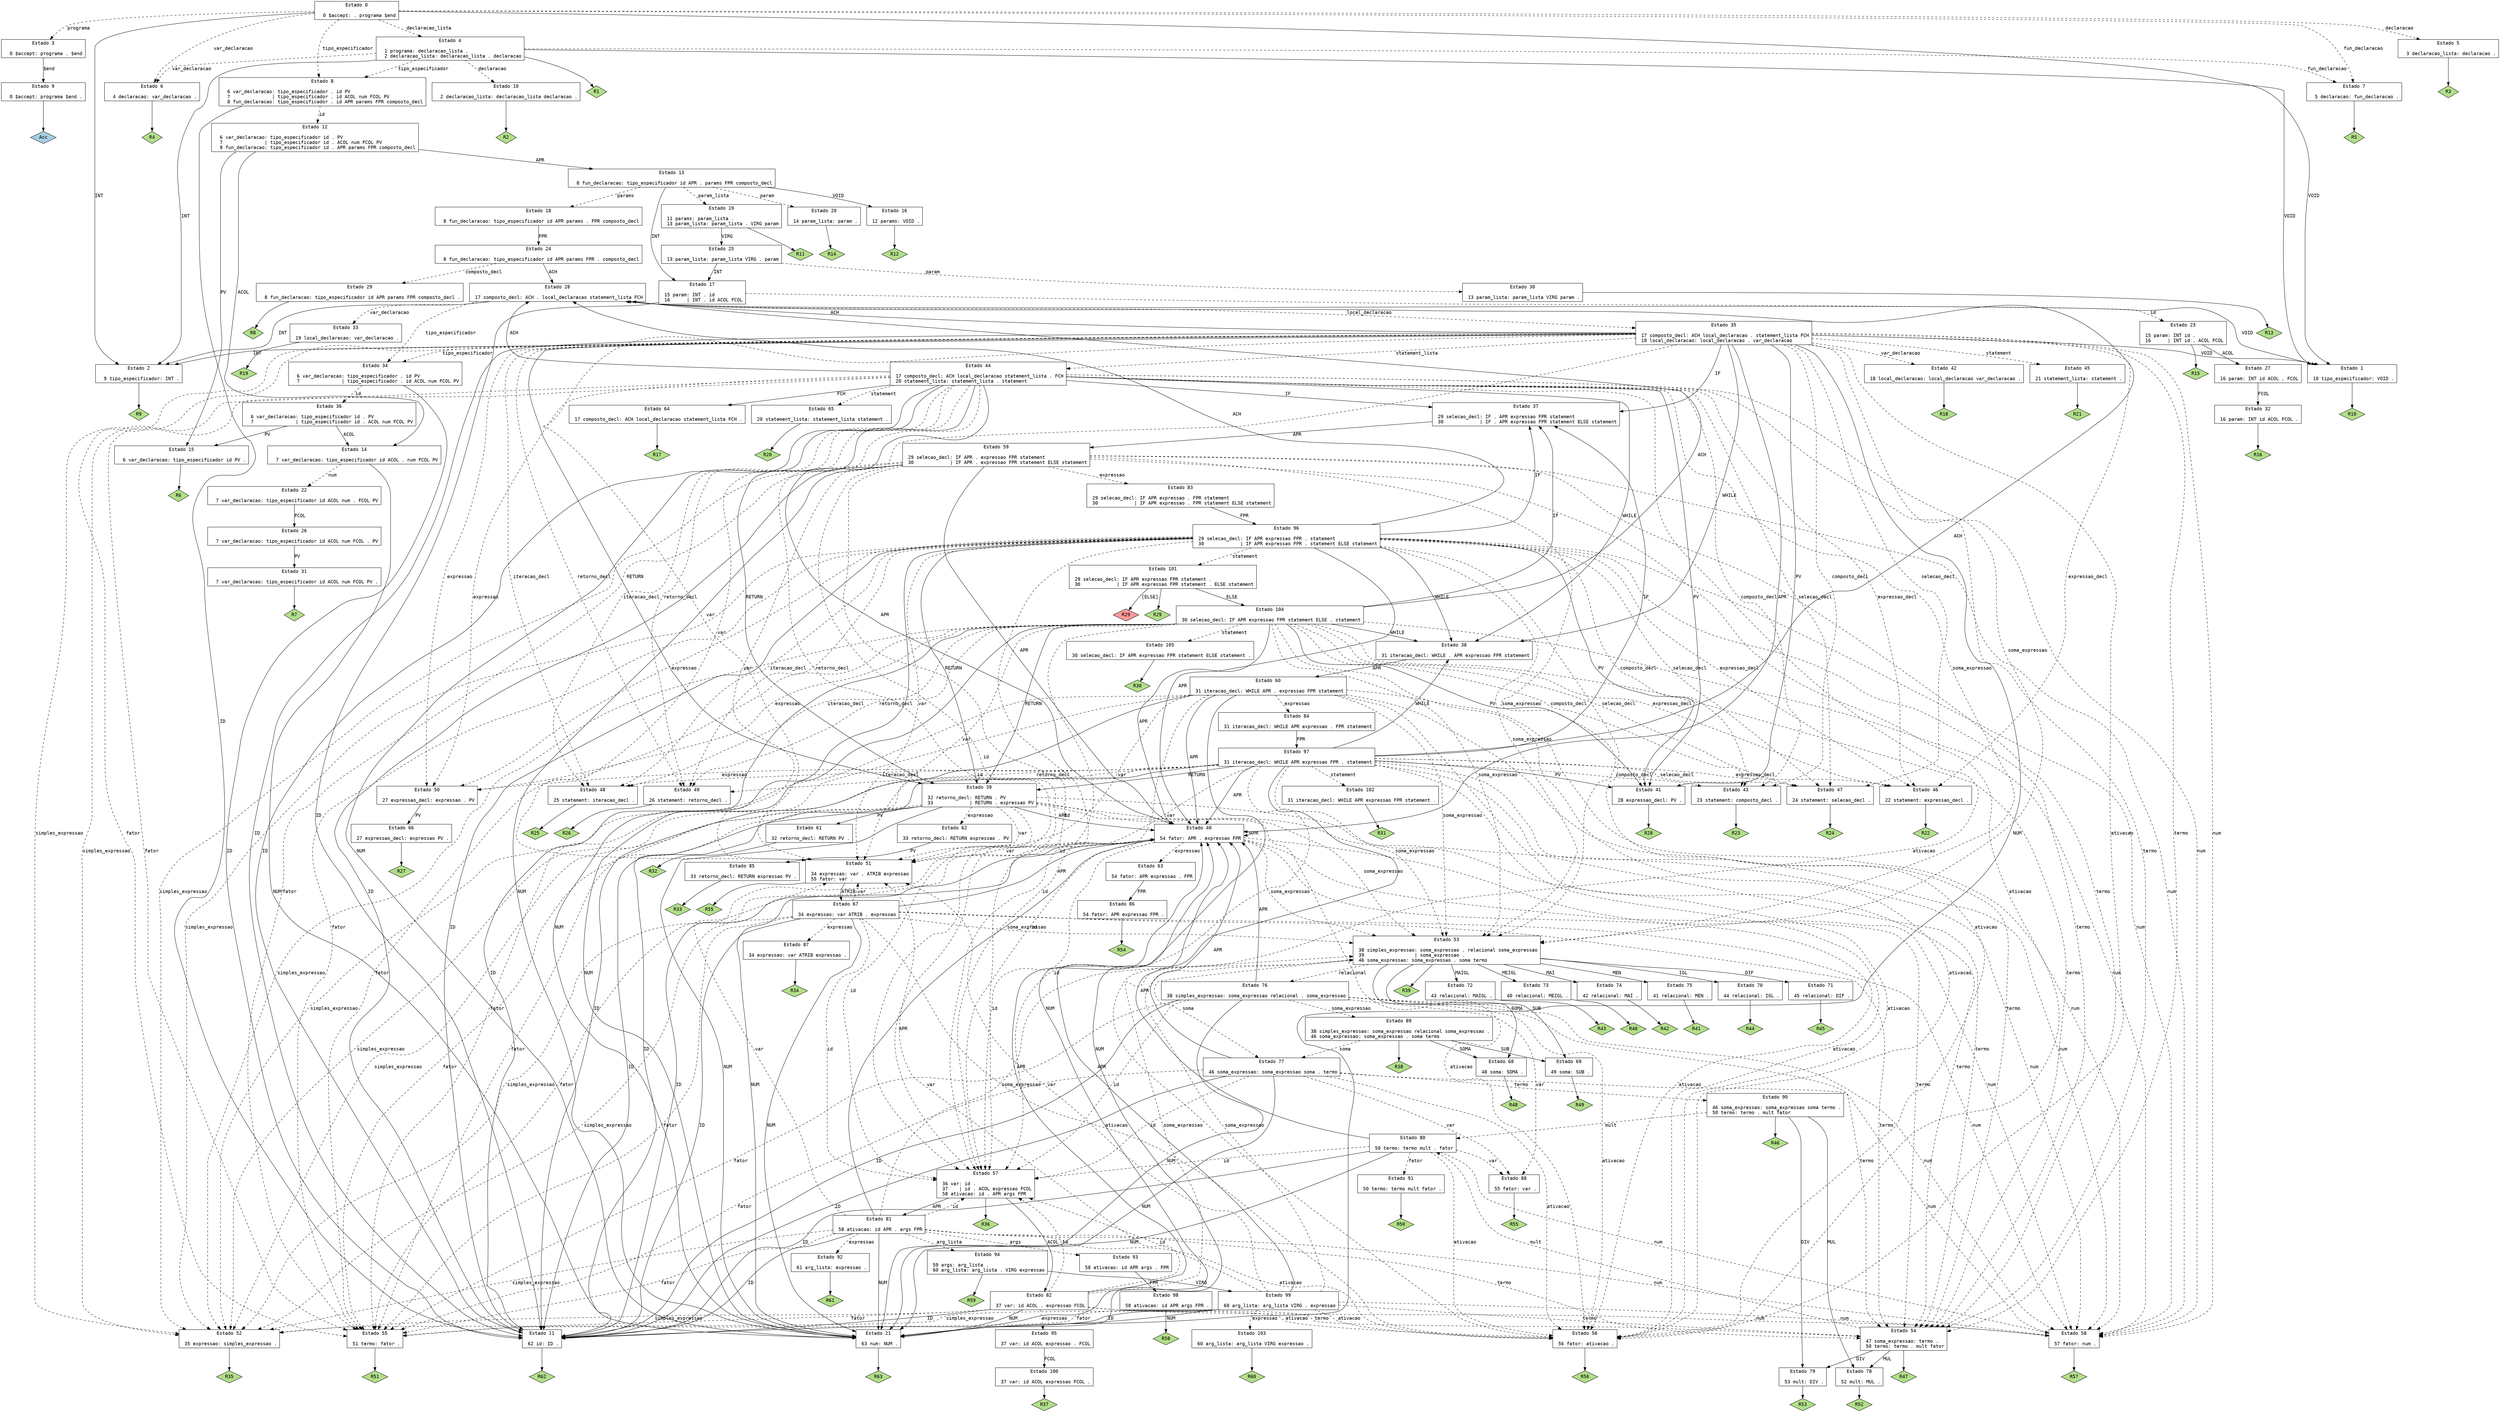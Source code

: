 // Gerado por GNU Bison 3.0.4.
// Relate erros para <bug-bison@gnu.org>.
// Site: <http://www.gnu.org/software/bison/>.

digraph "parser.y"
{
  node [fontname = courier, shape = box, colorscheme = paired6]
  edge [fontname = courier]

  0 [label="Estado 0\n\l  0 $accept: . programa $end\l"]
  0 -> 1 [style=solid label="VOID"]
  0 -> 2 [style=solid label="INT"]
  0 -> 3 [style=dashed label="programa"]
  0 -> 4 [style=dashed label="declaracao_lista"]
  0 -> 5 [style=dashed label="declaracao"]
  0 -> 6 [style=dashed label="var_declaracao"]
  0 -> 7 [style=dashed label="fun_declaracao"]
  0 -> 8 [style=dashed label="tipo_especificador"]
  1 [label="Estado 1\n\l 10 tipo_especificador: VOID .\l"]
  1 -> "1R10" [style=solid]
 "1R10" [label="R10", fillcolor=3, shape=diamond, style=filled]
  2 [label="Estado 2\n\l  9 tipo_especificador: INT .\l"]
  2 -> "2R9" [style=solid]
 "2R9" [label="R9", fillcolor=3, shape=diamond, style=filled]
  3 [label="Estado 3\n\l  0 $accept: programa . $end\l"]
  3 -> 9 [style=solid label="$end"]
  4 [label="Estado 4\n\l  1 programa: declaracao_lista .\l  2 declaracao_lista: declaracao_lista . declaracao\l"]
  4 -> 1 [style=solid label="VOID"]
  4 -> 2 [style=solid label="INT"]
  4 -> 10 [style=dashed label="declaracao"]
  4 -> 6 [style=dashed label="var_declaracao"]
  4 -> 7 [style=dashed label="fun_declaracao"]
  4 -> 8 [style=dashed label="tipo_especificador"]
  4 -> "4R1" [style=solid]
 "4R1" [label="R1", fillcolor=3, shape=diamond, style=filled]
  5 [label="Estado 5\n\l  3 declaracao_lista: declaracao .\l"]
  5 -> "5R3" [style=solid]
 "5R3" [label="R3", fillcolor=3, shape=diamond, style=filled]
  6 [label="Estado 6\n\l  4 declaracao: var_declaracao .\l"]
  6 -> "6R4" [style=solid]
 "6R4" [label="R4", fillcolor=3, shape=diamond, style=filled]
  7 [label="Estado 7\n\l  5 declaracao: fun_declaracao .\l"]
  7 -> "7R5" [style=solid]
 "7R5" [label="R5", fillcolor=3, shape=diamond, style=filled]
  8 [label="Estado 8\n\l  6 var_declaracao: tipo_especificador . id PV\l  7               | tipo_especificador . id ACOL num FCOL PV\l  8 fun_declaracao: tipo_especificador . id APR params FPR composto_decl\l"]
  8 -> 11 [style=solid label="ID"]
  8 -> 12 [style=dashed label="id"]
  9 [label="Estado 9\n\l  0 $accept: programa $end .\l"]
  9 -> "9R0" [style=solid]
 "9R0" [label="Acc", fillcolor=1, shape=diamond, style=filled]
  10 [label="Estado 10\n\l  2 declaracao_lista: declaracao_lista declaracao .\l"]
  10 -> "10R2" [style=solid]
 "10R2" [label="R2", fillcolor=3, shape=diamond, style=filled]
  11 [label="Estado 11\n\l 62 id: ID .\l"]
  11 -> "11R62" [style=solid]
 "11R62" [label="R62", fillcolor=3, shape=diamond, style=filled]
  12 [label="Estado 12\n\l  6 var_declaracao: tipo_especificador id . PV\l  7               | tipo_especificador id . ACOL num FCOL PV\l  8 fun_declaracao: tipo_especificador id . APR params FPR composto_decl\l"]
  12 -> 13 [style=solid label="APR"]
  12 -> 14 [style=solid label="ACOL"]
  12 -> 15 [style=solid label="PV"]
  13 [label="Estado 13\n\l  8 fun_declaracao: tipo_especificador id APR . params FPR composto_decl\l"]
  13 -> 16 [style=solid label="VOID"]
  13 -> 17 [style=solid label="INT"]
  13 -> 18 [style=dashed label="params"]
  13 -> 19 [style=dashed label="param_lista"]
  13 -> 20 [style=dashed label="param"]
  14 [label="Estado 14\n\l  7 var_declaracao: tipo_especificador id ACOL . num FCOL PV\l"]
  14 -> 21 [style=solid label="NUM"]
  14 -> 22 [style=dashed label="num"]
  15 [label="Estado 15\n\l  6 var_declaracao: tipo_especificador id PV .\l"]
  15 -> "15R6" [style=solid]
 "15R6" [label="R6", fillcolor=3, shape=diamond, style=filled]
  16 [label="Estado 16\n\l 12 params: VOID .\l"]
  16 -> "16R12" [style=solid]
 "16R12" [label="R12", fillcolor=3, shape=diamond, style=filled]
  17 [label="Estado 17\n\l 15 param: INT . id\l 16      | INT . id ACOL FCOL\l"]
  17 -> 11 [style=solid label="ID"]
  17 -> 23 [style=dashed label="id"]
  18 [label="Estado 18\n\l  8 fun_declaracao: tipo_especificador id APR params . FPR composto_decl\l"]
  18 -> 24 [style=solid label="FPR"]
  19 [label="Estado 19\n\l 11 params: param_lista .\l 13 param_lista: param_lista . VIRG param\l"]
  19 -> 25 [style=solid label="VIRG"]
  19 -> "19R11" [style=solid]
 "19R11" [label="R11", fillcolor=3, shape=diamond, style=filled]
  20 [label="Estado 20\n\l 14 param_lista: param .\l"]
  20 -> "20R14" [style=solid]
 "20R14" [label="R14", fillcolor=3, shape=diamond, style=filled]
  21 [label="Estado 21\n\l 63 num: NUM .\l"]
  21 -> "21R63" [style=solid]
 "21R63" [label="R63", fillcolor=3, shape=diamond, style=filled]
  22 [label="Estado 22\n\l  7 var_declaracao: tipo_especificador id ACOL num . FCOL PV\l"]
  22 -> 26 [style=solid label="FCOL"]
  23 [label="Estado 23\n\l 15 param: INT id .\l 16      | INT id . ACOL FCOL\l"]
  23 -> 27 [style=solid label="ACOL"]
  23 -> "23R15" [style=solid]
 "23R15" [label="R15", fillcolor=3, shape=diamond, style=filled]
  24 [label="Estado 24\n\l  8 fun_declaracao: tipo_especificador id APR params FPR . composto_decl\l"]
  24 -> 28 [style=solid label="ACH"]
  24 -> 29 [style=dashed label="composto_decl"]
  25 [label="Estado 25\n\l 13 param_lista: param_lista VIRG . param\l"]
  25 -> 17 [style=solid label="INT"]
  25 -> 30 [style=dashed label="param"]
  26 [label="Estado 26\n\l  7 var_declaracao: tipo_especificador id ACOL num FCOL . PV\l"]
  26 -> 31 [style=solid label="PV"]
  27 [label="Estado 27\n\l 16 param: INT id ACOL . FCOL\l"]
  27 -> 32 [style=solid label="FCOL"]
  28 [label="Estado 28\n\l 17 composto_decl: ACH . local_declaracao statement_lista FCH\l"]
  28 -> 1 [style=solid label="VOID"]
  28 -> 2 [style=solid label="INT"]
  28 -> 33 [style=dashed label="var_declaracao"]
  28 -> 34 [style=dashed label="tipo_especificador"]
  28 -> 35 [style=dashed label="local_declaracao"]
  29 [label="Estado 29\n\l  8 fun_declaracao: tipo_especificador id APR params FPR composto_decl .\l"]
  29 -> "29R8" [style=solid]
 "29R8" [label="R8", fillcolor=3, shape=diamond, style=filled]
  30 [label="Estado 30\n\l 13 param_lista: param_lista VIRG param .\l"]
  30 -> "30R13" [style=solid]
 "30R13" [label="R13", fillcolor=3, shape=diamond, style=filled]
  31 [label="Estado 31\n\l  7 var_declaracao: tipo_especificador id ACOL num FCOL PV .\l"]
  31 -> "31R7" [style=solid]
 "31R7" [label="R7", fillcolor=3, shape=diamond, style=filled]
  32 [label="Estado 32\n\l 16 param: INT id ACOL FCOL .\l"]
  32 -> "32R16" [style=solid]
 "32R16" [label="R16", fillcolor=3, shape=diamond, style=filled]
  33 [label="Estado 33\n\l 19 local_declaracao: var_declaracao .\l"]
  33 -> "33R19" [style=solid]
 "33R19" [label="R19", fillcolor=3, shape=diamond, style=filled]
  34 [label="Estado 34\n\l  6 var_declaracao: tipo_especificador . id PV\l  7               | tipo_especificador . id ACOL num FCOL PV\l"]
  34 -> 11 [style=solid label="ID"]
  34 -> 36 [style=dashed label="id"]
  35 [label="Estado 35\n\l 17 composto_decl: ACH local_declaracao . statement_lista FCH\l 18 local_declaracao: local_declaracao . var_declaracao\l"]
  35 -> 1 [style=solid label="VOID"]
  35 -> 2 [style=solid label="INT"]
  35 -> 37 [style=solid label="IF"]
  35 -> 38 [style=solid label="WHILE"]
  35 -> 39 [style=solid label="RETURN"]
  35 -> 40 [style=solid label="APR"]
  35 -> 21 [style=solid label="NUM"]
  35 -> 11 [style=solid label="ID"]
  35 -> 28 [style=solid label="ACH"]
  35 -> 41 [style=solid label="PV"]
  35 -> 42 [style=dashed label="var_declaracao"]
  35 -> 34 [style=dashed label="tipo_especificador"]
  35 -> 43 [style=dashed label="composto_decl"]
  35 -> 44 [style=dashed label="statement_lista"]
  35 -> 45 [style=dashed label="statement"]
  35 -> 46 [style=dashed label="expressao_decl"]
  35 -> 47 [style=dashed label="selecao_decl"]
  35 -> 48 [style=dashed label="iteracao_decl"]
  35 -> 49 [style=dashed label="retorno_decl"]
  35 -> 50 [style=dashed label="expressao"]
  35 -> 51 [style=dashed label="var"]
  35 -> 52 [style=dashed label="simples_expressao"]
  35 -> 53 [style=dashed label="soma_expressao"]
  35 -> 54 [style=dashed label="termo"]
  35 -> 55 [style=dashed label="fator"]
  35 -> 56 [style=dashed label="ativacao"]
  35 -> 57 [style=dashed label="id"]
  35 -> 58 [style=dashed label="num"]
  36 [label="Estado 36\n\l  6 var_declaracao: tipo_especificador id . PV\l  7               | tipo_especificador id . ACOL num FCOL PV\l"]
  36 -> 14 [style=solid label="ACOL"]
  36 -> 15 [style=solid label="PV"]
  37 [label="Estado 37\n\l 29 selecao_decl: IF . APR expressao FPR statement\l 30             | IF . APR expressao FPR statement ELSE statement\l"]
  37 -> 59 [style=solid label="APR"]
  38 [label="Estado 38\n\l 31 iteracao_decl: WHILE . APR expressao FPR statement\l"]
  38 -> 60 [style=solid label="APR"]
  39 [label="Estado 39\n\l 32 retorno_decl: RETURN . PV\l 33             | RETURN . expressao PV\l"]
  39 -> 40 [style=solid label="APR"]
  39 -> 21 [style=solid label="NUM"]
  39 -> 11 [style=solid label="ID"]
  39 -> 61 [style=solid label="PV"]
  39 -> 62 [style=dashed label="expressao"]
  39 -> 51 [style=dashed label="var"]
  39 -> 52 [style=dashed label="simples_expressao"]
  39 -> 53 [style=dashed label="soma_expressao"]
  39 -> 54 [style=dashed label="termo"]
  39 -> 55 [style=dashed label="fator"]
  39 -> 56 [style=dashed label="ativacao"]
  39 -> 57 [style=dashed label="id"]
  39 -> 58 [style=dashed label="num"]
  40 [label="Estado 40\n\l 54 fator: APR . expressao FPR\l"]
  40 -> 40 [style=solid label="APR"]
  40 -> 21 [style=solid label="NUM"]
  40 -> 11 [style=solid label="ID"]
  40 -> 63 [style=dashed label="expressao"]
  40 -> 51 [style=dashed label="var"]
  40 -> 52 [style=dashed label="simples_expressao"]
  40 -> 53 [style=dashed label="soma_expressao"]
  40 -> 54 [style=dashed label="termo"]
  40 -> 55 [style=dashed label="fator"]
  40 -> 56 [style=dashed label="ativacao"]
  40 -> 57 [style=dashed label="id"]
  40 -> 58 [style=dashed label="num"]
  41 [label="Estado 41\n\l 28 expressao_decl: PV .\l"]
  41 -> "41R28" [style=solid]
 "41R28" [label="R28", fillcolor=3, shape=diamond, style=filled]
  42 [label="Estado 42\n\l 18 local_declaracao: local_declaracao var_declaracao .\l"]
  42 -> "42R18" [style=solid]
 "42R18" [label="R18", fillcolor=3, shape=diamond, style=filled]
  43 [label="Estado 43\n\l 23 statement: composto_decl .\l"]
  43 -> "43R23" [style=solid]
 "43R23" [label="R23", fillcolor=3, shape=diamond, style=filled]
  44 [label="Estado 44\n\l 17 composto_decl: ACH local_declaracao statement_lista . FCH\l 20 statement_lista: statement_lista . statement\l"]
  44 -> 37 [style=solid label="IF"]
  44 -> 38 [style=solid label="WHILE"]
  44 -> 39 [style=solid label="RETURN"]
  44 -> 40 [style=solid label="APR"]
  44 -> 21 [style=solid label="NUM"]
  44 -> 11 [style=solid label="ID"]
  44 -> 28 [style=solid label="ACH"]
  44 -> 64 [style=solid label="FCH"]
  44 -> 41 [style=solid label="PV"]
  44 -> 43 [style=dashed label="composto_decl"]
  44 -> 65 [style=dashed label="statement"]
  44 -> 46 [style=dashed label="expressao_decl"]
  44 -> 47 [style=dashed label="selecao_decl"]
  44 -> 48 [style=dashed label="iteracao_decl"]
  44 -> 49 [style=dashed label="retorno_decl"]
  44 -> 50 [style=dashed label="expressao"]
  44 -> 51 [style=dashed label="var"]
  44 -> 52 [style=dashed label="simples_expressao"]
  44 -> 53 [style=dashed label="soma_expressao"]
  44 -> 54 [style=dashed label="termo"]
  44 -> 55 [style=dashed label="fator"]
  44 -> 56 [style=dashed label="ativacao"]
  44 -> 57 [style=dashed label="id"]
  44 -> 58 [style=dashed label="num"]
  45 [label="Estado 45\n\l 21 statement_lista: statement .\l"]
  45 -> "45R21" [style=solid]
 "45R21" [label="R21", fillcolor=3, shape=diamond, style=filled]
  46 [label="Estado 46\n\l 22 statement: expressao_decl .\l"]
  46 -> "46R22" [style=solid]
 "46R22" [label="R22", fillcolor=3, shape=diamond, style=filled]
  47 [label="Estado 47\n\l 24 statement: selecao_decl .\l"]
  47 -> "47R24" [style=solid]
 "47R24" [label="R24", fillcolor=3, shape=diamond, style=filled]
  48 [label="Estado 48\n\l 25 statement: iteracao_decl .\l"]
  48 -> "48R25" [style=solid]
 "48R25" [label="R25", fillcolor=3, shape=diamond, style=filled]
  49 [label="Estado 49\n\l 26 statement: retorno_decl .\l"]
  49 -> "49R26" [style=solid]
 "49R26" [label="R26", fillcolor=3, shape=diamond, style=filled]
  50 [label="Estado 50\n\l 27 expressao_decl: expressao . PV\l"]
  50 -> 66 [style=solid label="PV"]
  51 [label="Estado 51\n\l 34 expressao: var . ATRIB expressao\l 55 fator: var .\l"]
  51 -> 67 [style=solid label="ATRIB"]
  51 -> "51R55" [style=solid]
 "51R55" [label="R55", fillcolor=3, shape=diamond, style=filled]
  52 [label="Estado 52\n\l 35 expressao: simples_expressao .\l"]
  52 -> "52R35" [style=solid]
 "52R35" [label="R35", fillcolor=3, shape=diamond, style=filled]
  53 [label="Estado 53\n\l 38 simples_expressao: soma_expressao . relacional soma_expressao\l 39                  | soma_expressao .\l 46 soma_expressao: soma_expressao . soma termo\l"]
  53 -> 68 [style=solid label="SOMA"]
  53 -> 69 [style=solid label="SUB"]
  53 -> 70 [style=solid label="IGL"]
  53 -> 71 [style=solid label="DIF"]
  53 -> 72 [style=solid label="MAIGL"]
  53 -> 73 [style=solid label="MEIGL"]
  53 -> 74 [style=solid label="MAI"]
  53 -> 75 [style=solid label="MEN"]
  53 -> 76 [style=dashed label="relacional"]
  53 -> 77 [style=dashed label="soma"]
  53 -> "53R39" [style=solid]
 "53R39" [label="R39", fillcolor=3, shape=diamond, style=filled]
  54 [label="Estado 54\n\l 47 soma_expressao: termo .\l 50 termo: termo . mult fator\l"]
  54 -> 78 [style=solid label="MUL"]
  54 -> 79 [style=solid label="DIV"]
  54 -> 80 [style=dashed label="mult"]
  54 -> "54R47" [style=solid]
 "54R47" [label="R47", fillcolor=3, shape=diamond, style=filled]
  55 [label="Estado 55\n\l 51 termo: fator .\l"]
  55 -> "55R51" [style=solid]
 "55R51" [label="R51", fillcolor=3, shape=diamond, style=filled]
  56 [label="Estado 56\n\l 56 fator: ativacao .\l"]
  56 -> "56R56" [style=solid]
 "56R56" [label="R56", fillcolor=3, shape=diamond, style=filled]
  57 [label="Estado 57\n\l 36 var: id .\l 37    | id . ACOL expressao FCOL\l 58 ativacao: id . APR args FPR\l"]
  57 -> 81 [style=solid label="APR"]
  57 -> 82 [style=solid label="ACOL"]
  57 -> "57R36" [style=solid]
 "57R36" [label="R36", fillcolor=3, shape=diamond, style=filled]
  58 [label="Estado 58\n\l 57 fator: num .\l"]
  58 -> "58R57" [style=solid]
 "58R57" [label="R57", fillcolor=3, shape=diamond, style=filled]
  59 [label="Estado 59\n\l 29 selecao_decl: IF APR . expressao FPR statement\l 30             | IF APR . expressao FPR statement ELSE statement\l"]
  59 -> 40 [style=solid label="APR"]
  59 -> 21 [style=solid label="NUM"]
  59 -> 11 [style=solid label="ID"]
  59 -> 83 [style=dashed label="expressao"]
  59 -> 51 [style=dashed label="var"]
  59 -> 52 [style=dashed label="simples_expressao"]
  59 -> 53 [style=dashed label="soma_expressao"]
  59 -> 54 [style=dashed label="termo"]
  59 -> 55 [style=dashed label="fator"]
  59 -> 56 [style=dashed label="ativacao"]
  59 -> 57 [style=dashed label="id"]
  59 -> 58 [style=dashed label="num"]
  60 [label="Estado 60\n\l 31 iteracao_decl: WHILE APR . expressao FPR statement\l"]
  60 -> 40 [style=solid label="APR"]
  60 -> 21 [style=solid label="NUM"]
  60 -> 11 [style=solid label="ID"]
  60 -> 84 [style=dashed label="expressao"]
  60 -> 51 [style=dashed label="var"]
  60 -> 52 [style=dashed label="simples_expressao"]
  60 -> 53 [style=dashed label="soma_expressao"]
  60 -> 54 [style=dashed label="termo"]
  60 -> 55 [style=dashed label="fator"]
  60 -> 56 [style=dashed label="ativacao"]
  60 -> 57 [style=dashed label="id"]
  60 -> 58 [style=dashed label="num"]
  61 [label="Estado 61\n\l 32 retorno_decl: RETURN PV .\l"]
  61 -> "61R32" [style=solid]
 "61R32" [label="R32", fillcolor=3, shape=diamond, style=filled]
  62 [label="Estado 62\n\l 33 retorno_decl: RETURN expressao . PV\l"]
  62 -> 85 [style=solid label="PV"]
  63 [label="Estado 63\n\l 54 fator: APR expressao . FPR\l"]
  63 -> 86 [style=solid label="FPR"]
  64 [label="Estado 64\n\l 17 composto_decl: ACH local_declaracao statement_lista FCH .\l"]
  64 -> "64R17" [style=solid]
 "64R17" [label="R17", fillcolor=3, shape=diamond, style=filled]
  65 [label="Estado 65\n\l 20 statement_lista: statement_lista statement .\l"]
  65 -> "65R20" [style=solid]
 "65R20" [label="R20", fillcolor=3, shape=diamond, style=filled]
  66 [label="Estado 66\n\l 27 expressao_decl: expressao PV .\l"]
  66 -> "66R27" [style=solid]
 "66R27" [label="R27", fillcolor=3, shape=diamond, style=filled]
  67 [label="Estado 67\n\l 34 expressao: var ATRIB . expressao\l"]
  67 -> 40 [style=solid label="APR"]
  67 -> 21 [style=solid label="NUM"]
  67 -> 11 [style=solid label="ID"]
  67 -> 87 [style=dashed label="expressao"]
  67 -> 51 [style=dashed label="var"]
  67 -> 52 [style=dashed label="simples_expressao"]
  67 -> 53 [style=dashed label="soma_expressao"]
  67 -> 54 [style=dashed label="termo"]
  67 -> 55 [style=dashed label="fator"]
  67 -> 56 [style=dashed label="ativacao"]
  67 -> 57 [style=dashed label="id"]
  67 -> 58 [style=dashed label="num"]
  68 [label="Estado 68\n\l 48 soma: SOMA .\l"]
  68 -> "68R48" [style=solid]
 "68R48" [label="R48", fillcolor=3, shape=diamond, style=filled]
  69 [label="Estado 69\n\l 49 soma: SUB .\l"]
  69 -> "69R49" [style=solid]
 "69R49" [label="R49", fillcolor=3, shape=diamond, style=filled]
  70 [label="Estado 70\n\l 44 relacional: IGL .\l"]
  70 -> "70R44" [style=solid]
 "70R44" [label="R44", fillcolor=3, shape=diamond, style=filled]
  71 [label="Estado 71\n\l 45 relacional: DIF .\l"]
  71 -> "71R45" [style=solid]
 "71R45" [label="R45", fillcolor=3, shape=diamond, style=filled]
  72 [label="Estado 72\n\l 43 relacional: MAIGL .\l"]
  72 -> "72R43" [style=solid]
 "72R43" [label="R43", fillcolor=3, shape=diamond, style=filled]
  73 [label="Estado 73\n\l 40 relacional: MEIGL .\l"]
  73 -> "73R40" [style=solid]
 "73R40" [label="R40", fillcolor=3, shape=diamond, style=filled]
  74 [label="Estado 74\n\l 42 relacional: MAI .\l"]
  74 -> "74R42" [style=solid]
 "74R42" [label="R42", fillcolor=3, shape=diamond, style=filled]
  75 [label="Estado 75\n\l 41 relacional: MEN .\l"]
  75 -> "75R41" [style=solid]
 "75R41" [label="R41", fillcolor=3, shape=diamond, style=filled]
  76 [label="Estado 76\n\l 38 simples_expressao: soma_expressao relacional . soma_expressao\l"]
  76 -> 40 [style=solid label="APR"]
  76 -> 21 [style=solid label="NUM"]
  76 -> 11 [style=solid label="ID"]
  76 -> 88 [style=dashed label="var"]
  76 -> 89 [style=dashed label="soma_expressao"]
  76 -> 54 [style=dashed label="termo"]
  76 -> 55 [style=dashed label="fator"]
  76 -> 56 [style=dashed label="ativacao"]
  76 -> 57 [style=dashed label="id"]
  76 -> 58 [style=dashed label="num"]
  77 [label="Estado 77\n\l 46 soma_expressao: soma_expressao soma . termo\l"]
  77 -> 40 [style=solid label="APR"]
  77 -> 21 [style=solid label="NUM"]
  77 -> 11 [style=solid label="ID"]
  77 -> 88 [style=dashed label="var"]
  77 -> 90 [style=dashed label="termo"]
  77 -> 55 [style=dashed label="fator"]
  77 -> 56 [style=dashed label="ativacao"]
  77 -> 57 [style=dashed label="id"]
  77 -> 58 [style=dashed label="num"]
  78 [label="Estado 78\n\l 52 mult: MUL .\l"]
  78 -> "78R52" [style=solid]
 "78R52" [label="R52", fillcolor=3, shape=diamond, style=filled]
  79 [label="Estado 79\n\l 53 mult: DIV .\l"]
  79 -> "79R53" [style=solid]
 "79R53" [label="R53", fillcolor=3, shape=diamond, style=filled]
  80 [label="Estado 80\n\l 50 termo: termo mult . fator\l"]
  80 -> 40 [style=solid label="APR"]
  80 -> 21 [style=solid label="NUM"]
  80 -> 11 [style=solid label="ID"]
  80 -> 88 [style=dashed label="var"]
  80 -> 91 [style=dashed label="fator"]
  80 -> 56 [style=dashed label="ativacao"]
  80 -> 57 [style=dashed label="id"]
  80 -> 58 [style=dashed label="num"]
  81 [label="Estado 81\n\l 58 ativacao: id APR . args FPR\l"]
  81 -> 40 [style=solid label="APR"]
  81 -> 21 [style=solid label="NUM"]
  81 -> 11 [style=solid label="ID"]
  81 -> 92 [style=dashed label="expressao"]
  81 -> 51 [style=dashed label="var"]
  81 -> 52 [style=dashed label="simples_expressao"]
  81 -> 53 [style=dashed label="soma_expressao"]
  81 -> 54 [style=dashed label="termo"]
  81 -> 55 [style=dashed label="fator"]
  81 -> 56 [style=dashed label="ativacao"]
  81 -> 93 [style=dashed label="args"]
  81 -> 94 [style=dashed label="arg_lista"]
  81 -> 57 [style=dashed label="id"]
  81 -> 58 [style=dashed label="num"]
  82 [label="Estado 82\n\l 37 var: id ACOL . expressao FCOL\l"]
  82 -> 40 [style=solid label="APR"]
  82 -> 21 [style=solid label="NUM"]
  82 -> 11 [style=solid label="ID"]
  82 -> 95 [style=dashed label="expressao"]
  82 -> 51 [style=dashed label="var"]
  82 -> 52 [style=dashed label="simples_expressao"]
  82 -> 53 [style=dashed label="soma_expressao"]
  82 -> 54 [style=dashed label="termo"]
  82 -> 55 [style=dashed label="fator"]
  82 -> 56 [style=dashed label="ativacao"]
  82 -> 57 [style=dashed label="id"]
  82 -> 58 [style=dashed label="num"]
  83 [label="Estado 83\n\l 29 selecao_decl: IF APR expressao . FPR statement\l 30             | IF APR expressao . FPR statement ELSE statement\l"]
  83 -> 96 [style=solid label="FPR"]
  84 [label="Estado 84\n\l 31 iteracao_decl: WHILE APR expressao . FPR statement\l"]
  84 -> 97 [style=solid label="FPR"]
  85 [label="Estado 85\n\l 33 retorno_decl: RETURN expressao PV .\l"]
  85 -> "85R33" [style=solid]
 "85R33" [label="R33", fillcolor=3, shape=diamond, style=filled]
  86 [label="Estado 86\n\l 54 fator: APR expressao FPR .\l"]
  86 -> "86R54" [style=solid]
 "86R54" [label="R54", fillcolor=3, shape=diamond, style=filled]
  87 [label="Estado 87\n\l 34 expressao: var ATRIB expressao .\l"]
  87 -> "87R34" [style=solid]
 "87R34" [label="R34", fillcolor=3, shape=diamond, style=filled]
  88 [label="Estado 88\n\l 55 fator: var .\l"]
  88 -> "88R55" [style=solid]
 "88R55" [label="R55", fillcolor=3, shape=diamond, style=filled]
  89 [label="Estado 89\n\l 38 simples_expressao: soma_expressao relacional soma_expressao .\l 46 soma_expressao: soma_expressao . soma termo\l"]
  89 -> 68 [style=solid label="SOMA"]
  89 -> 69 [style=solid label="SUB"]
  89 -> 77 [style=dashed label="soma"]
  89 -> "89R38" [style=solid]
 "89R38" [label="R38", fillcolor=3, shape=diamond, style=filled]
  90 [label="Estado 90\n\l 46 soma_expressao: soma_expressao soma termo .\l 50 termo: termo . mult fator\l"]
  90 -> 78 [style=solid label="MUL"]
  90 -> 79 [style=solid label="DIV"]
  90 -> 80 [style=dashed label="mult"]
  90 -> "90R46" [style=solid]
 "90R46" [label="R46", fillcolor=3, shape=diamond, style=filled]
  91 [label="Estado 91\n\l 50 termo: termo mult fator .\l"]
  91 -> "91R50" [style=solid]
 "91R50" [label="R50", fillcolor=3, shape=diamond, style=filled]
  92 [label="Estado 92\n\l 61 arg_lista: expressao .\l"]
  92 -> "92R61" [style=solid]
 "92R61" [label="R61", fillcolor=3, shape=diamond, style=filled]
  93 [label="Estado 93\n\l 58 ativacao: id APR args . FPR\l"]
  93 -> 98 [style=solid label="FPR"]
  94 [label="Estado 94\n\l 59 args: arg_lista .\l 60 arg_lista: arg_lista . VIRG expressao\l"]
  94 -> 99 [style=solid label="VIRG"]
  94 -> "94R59" [style=solid]
 "94R59" [label="R59", fillcolor=3, shape=diamond, style=filled]
  95 [label="Estado 95\n\l 37 var: id ACOL expressao . FCOL\l"]
  95 -> 100 [style=solid label="FCOL"]
  96 [label="Estado 96\n\l 29 selecao_decl: IF APR expressao FPR . statement\l 30             | IF APR expressao FPR . statement ELSE statement\l"]
  96 -> 37 [style=solid label="IF"]
  96 -> 38 [style=solid label="WHILE"]
  96 -> 39 [style=solid label="RETURN"]
  96 -> 40 [style=solid label="APR"]
  96 -> 21 [style=solid label="NUM"]
  96 -> 11 [style=solid label="ID"]
  96 -> 28 [style=solid label="ACH"]
  96 -> 41 [style=solid label="PV"]
  96 -> 43 [style=dashed label="composto_decl"]
  96 -> 101 [style=dashed label="statement"]
  96 -> 46 [style=dashed label="expressao_decl"]
  96 -> 47 [style=dashed label="selecao_decl"]
  96 -> 48 [style=dashed label="iteracao_decl"]
  96 -> 49 [style=dashed label="retorno_decl"]
  96 -> 50 [style=dashed label="expressao"]
  96 -> 51 [style=dashed label="var"]
  96 -> 52 [style=dashed label="simples_expressao"]
  96 -> 53 [style=dashed label="soma_expressao"]
  96 -> 54 [style=dashed label="termo"]
  96 -> 55 [style=dashed label="fator"]
  96 -> 56 [style=dashed label="ativacao"]
  96 -> 57 [style=dashed label="id"]
  96 -> 58 [style=dashed label="num"]
  97 [label="Estado 97\n\l 31 iteracao_decl: WHILE APR expressao FPR . statement\l"]
  97 -> 37 [style=solid label="IF"]
  97 -> 38 [style=solid label="WHILE"]
  97 -> 39 [style=solid label="RETURN"]
  97 -> 40 [style=solid label="APR"]
  97 -> 21 [style=solid label="NUM"]
  97 -> 11 [style=solid label="ID"]
  97 -> 28 [style=solid label="ACH"]
  97 -> 41 [style=solid label="PV"]
  97 -> 43 [style=dashed label="composto_decl"]
  97 -> 102 [style=dashed label="statement"]
  97 -> 46 [style=dashed label="expressao_decl"]
  97 -> 47 [style=dashed label="selecao_decl"]
  97 -> 48 [style=dashed label="iteracao_decl"]
  97 -> 49 [style=dashed label="retorno_decl"]
  97 -> 50 [style=dashed label="expressao"]
  97 -> 51 [style=dashed label="var"]
  97 -> 52 [style=dashed label="simples_expressao"]
  97 -> 53 [style=dashed label="soma_expressao"]
  97 -> 54 [style=dashed label="termo"]
  97 -> 55 [style=dashed label="fator"]
  97 -> 56 [style=dashed label="ativacao"]
  97 -> 57 [style=dashed label="id"]
  97 -> 58 [style=dashed label="num"]
  98 [label="Estado 98\n\l 58 ativacao: id APR args FPR .\l"]
  98 -> "98R58" [style=solid]
 "98R58" [label="R58", fillcolor=3, shape=diamond, style=filled]
  99 [label="Estado 99\n\l 60 arg_lista: arg_lista VIRG . expressao\l"]
  99 -> 40 [style=solid label="APR"]
  99 -> 21 [style=solid label="NUM"]
  99 -> 11 [style=solid label="ID"]
  99 -> 103 [style=dashed label="expressao"]
  99 -> 51 [style=dashed label="var"]
  99 -> 52 [style=dashed label="simples_expressao"]
  99 -> 53 [style=dashed label="soma_expressao"]
  99 -> 54 [style=dashed label="termo"]
  99 -> 55 [style=dashed label="fator"]
  99 -> 56 [style=dashed label="ativacao"]
  99 -> 57 [style=dashed label="id"]
  99 -> 58 [style=dashed label="num"]
  100 [label="Estado 100\n\l 37 var: id ACOL expressao FCOL .\l"]
  100 -> "100R37" [style=solid]
 "100R37" [label="R37", fillcolor=3, shape=diamond, style=filled]
  101 [label="Estado 101\n\l 29 selecao_decl: IF APR expressao FPR statement .\l 30             | IF APR expressao FPR statement . ELSE statement\l"]
  101 -> 104 [style=solid label="ELSE"]
  101 -> "101R29d" [label="[ELSE]", style=solid]
 "101R29d" [label="R29", fillcolor=5, shape=diamond, style=filled]
  101 -> "101R29" [style=solid]
 "101R29" [label="R29", fillcolor=3, shape=diamond, style=filled]
  102 [label="Estado 102\n\l 31 iteracao_decl: WHILE APR expressao FPR statement .\l"]
  102 -> "102R31" [style=solid]
 "102R31" [label="R31", fillcolor=3, shape=diamond, style=filled]
  103 [label="Estado 103\n\l 60 arg_lista: arg_lista VIRG expressao .\l"]
  103 -> "103R60" [style=solid]
 "103R60" [label="R60", fillcolor=3, shape=diamond, style=filled]
  104 [label="Estado 104\n\l 30 selecao_decl: IF APR expressao FPR statement ELSE . statement\l"]
  104 -> 37 [style=solid label="IF"]
  104 -> 38 [style=solid label="WHILE"]
  104 -> 39 [style=solid label="RETURN"]
  104 -> 40 [style=solid label="APR"]
  104 -> 21 [style=solid label="NUM"]
  104 -> 11 [style=solid label="ID"]
  104 -> 28 [style=solid label="ACH"]
  104 -> 41 [style=solid label="PV"]
  104 -> 43 [style=dashed label="composto_decl"]
  104 -> 105 [style=dashed label="statement"]
  104 -> 46 [style=dashed label="expressao_decl"]
  104 -> 47 [style=dashed label="selecao_decl"]
  104 -> 48 [style=dashed label="iteracao_decl"]
  104 -> 49 [style=dashed label="retorno_decl"]
  104 -> 50 [style=dashed label="expressao"]
  104 -> 51 [style=dashed label="var"]
  104 -> 52 [style=dashed label="simples_expressao"]
  104 -> 53 [style=dashed label="soma_expressao"]
  104 -> 54 [style=dashed label="termo"]
  104 -> 55 [style=dashed label="fator"]
  104 -> 56 [style=dashed label="ativacao"]
  104 -> 57 [style=dashed label="id"]
  104 -> 58 [style=dashed label="num"]
  105 [label="Estado 105\n\l 30 selecao_decl: IF APR expressao FPR statement ELSE statement .\l"]
  105 -> "105R30" [style=solid]
 "105R30" [label="R30", fillcolor=3, shape=diamond, style=filled]
}
